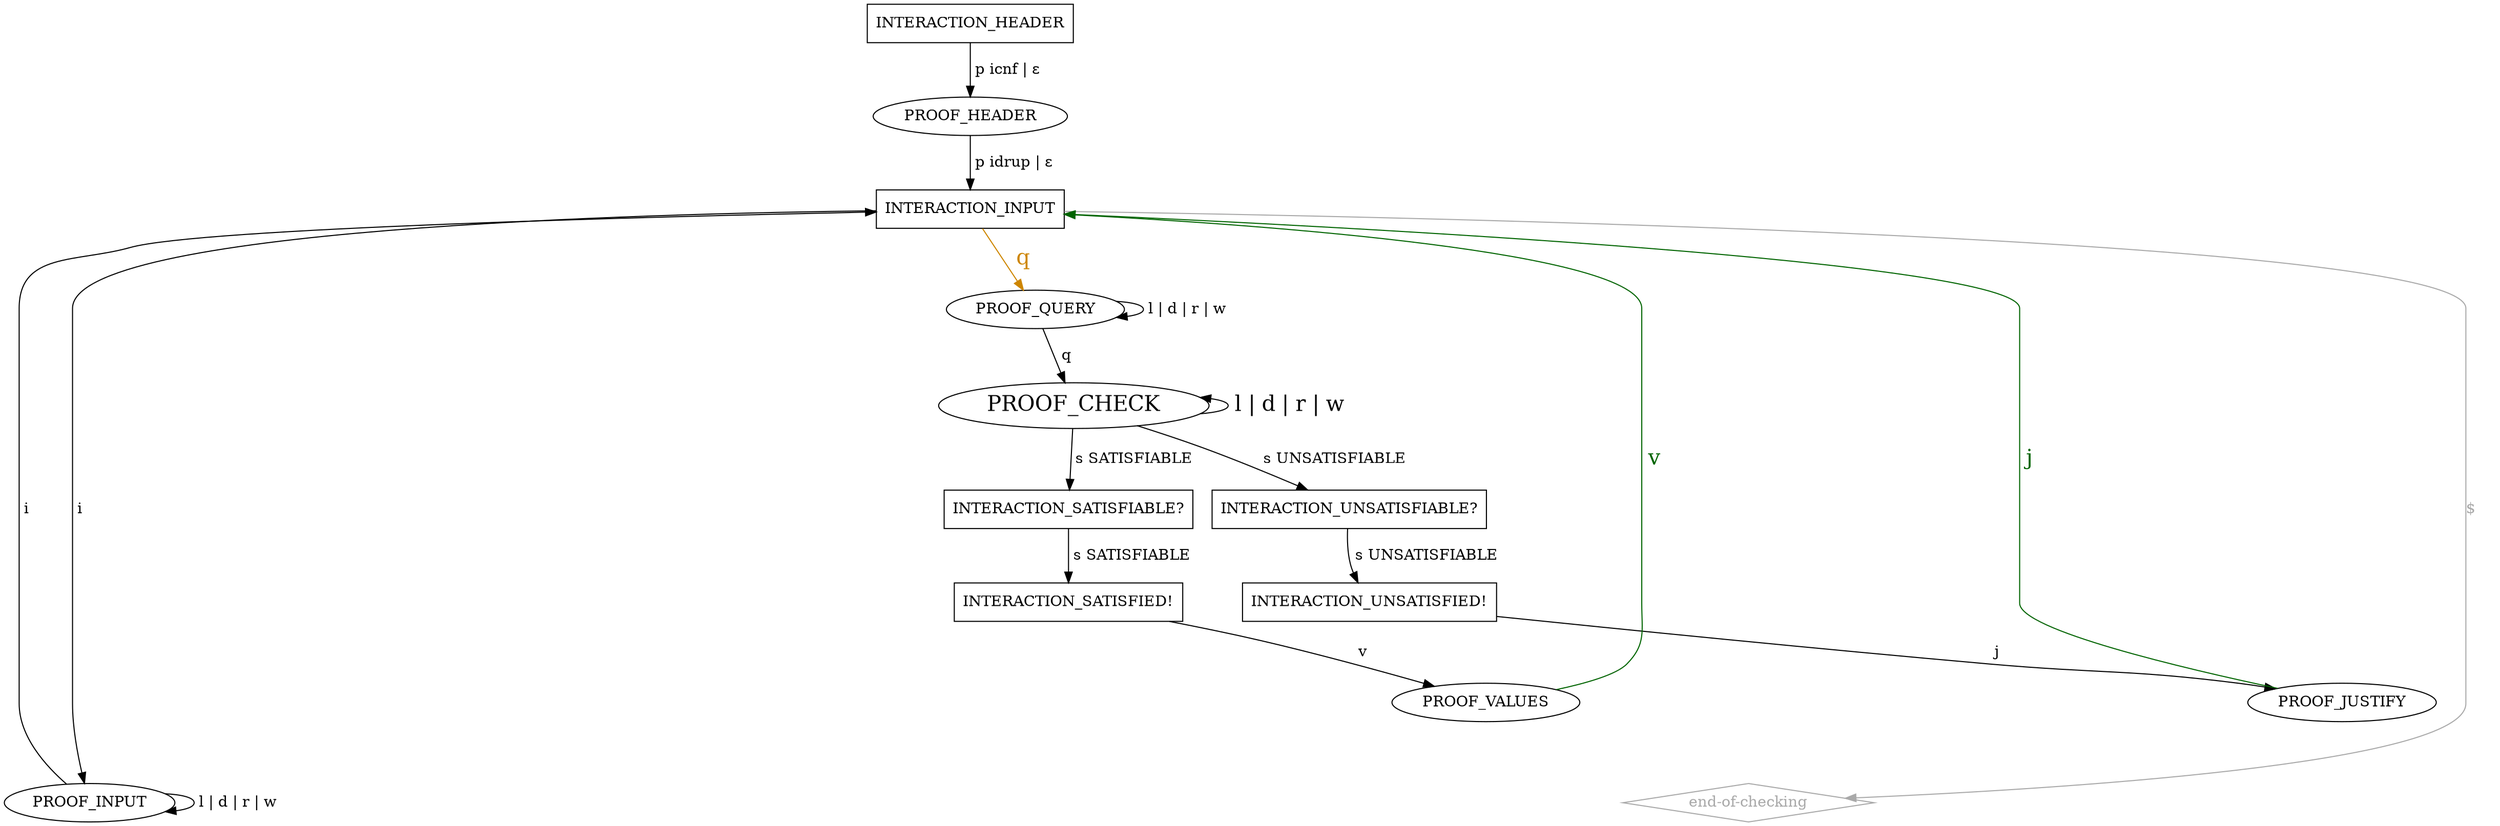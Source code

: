 digraph "idrup-check" {

  INTERACTION_HEADER [shape=box];
  INTERACTION_HEADER -> PROOF_HEADER [label=" p icnf | ε "];
  PROOF_HEADER -> INTERACTION_INPUT [label=" p idrup | ε "];

  "end-of-checking" [shape=diamond,color=darkgray,fontcolor=darkgray];
  "end-of-checking" -> INTERACTION_INPUT [label="$    ",dir=back,color=darkgray,fontcolor=darkgray];

  INTERACTION_INPUT [shape=box];
  INTERACTION_INPUT -> PROOF_INPUT [label=" i "];
  INTERACTION_INPUT -> PROOF_QUERY [label=" q ",color=orange3,fontsize=20,fontcolor=orange3];

  PROOF_INPUT -> INTERACTION_INPUT [label=" i "];
  PROOF_INPUT -> PROOF_INPUT [label=" l | d | r | w "];

  PROOF_QUERY -> PROOF_CHECK [label=" q "];
  PROOF_QUERY -> PROOF_QUERY [label=" l | d | r | w "];

  PROOF_CHECK [fontsize=20];
  PROOF_CHECK -> PROOF_CHECK [label=" l | d | r | w ",dir=back,fontsize=20];
  PROOF_CHECK -> INTERACTION_SATISFIABLE [label=" s SATISFIABLE "];
  PROOF_CHECK -> INTERACTION_UNSATISFIABLE [label=" s UNSATISFIABLE "];

  INTERACTION_UNSATISFIABLE [shape="box",label="INTERACTION_UNSATISFIABLE?"];
  INTERACTION_UNSATISFIABLE -> INTERACTION_UNSATISFIED [label=" s UNSATISFIABLE "];

  INTERACTION_SATISFIABLE [shape="box",label="INTERACTION_SATISFIABLE?"];
  INTERACTION_SATISFIABLE -> INTERACTION_SATISFIED [label=" s SATISFIABLE "];

  INTERACTION_SATISFIED [shape=box,label="INTERACTION_SATISFIED!"];
  INTERACTION_SATISFIED -> PROOF_VALUES [label=" v "];
  INTERACTION_SATISFIED -> PROOF_INPUT_OR_VALUES [label=" i ",color=invis,fontcolor=invis];
  INTERACTION_SATISFIED -> PROOF_QUERY_OR_VALUES [label=" q ", color=invis,fontsize=20,fontcolor=invis];
  INTERACTION_SATISFIED -> PROOF_VALUES_AND_END [label=" $ ",color=invis,fontcolor=invis];

  INTERACTION_UNSATISFIED [shape=box,label="INTERACTION_UNSATISFIED!"];
  INTERACTION_UNSATISFIED -> PROOF_JUSTIFY [label=" j "];
  INTERACTION_UNSATISFIED -> PROOF_INPUT_OR_JUSTIFY [label=" i ",color=invis,fontcolor=invis];
  INTERACTION_UNSATISFIED -> PROOF_QUERY_OR_JUSTIFY [label=" q ",color=invis,fontsize=20,fontcolor=invis];
  INTERACTION_UNSATISFIED -> PROOF_JUSTIFY_AND_END [label=" $ ",color=invis,fontcolor=invis];

  PROOF_VALUES_AND_END [color=invis,fontcolor=invis]
  PROOF_VALUES_AND_END -> "end-of-checking" [label=" v ",color=invis,fontsize=20,fontcolor=invis];
  PROOF_JUSTIFY_AND_END [color=invis,fontcolor=invis]
  PROOF_JUSTIFY_AND_END -> "end-of-checking" [label=" j ",color=invis,fontsize=20,fontcolor=invis];

  PROOF_VALUES -> INTERACTION_INPUT [label=" v ",color=darkgreen,fontsize=20,fontcolor=darkgreen];
  PROOF_JUSTIFY -> INTERACTION_INPUT [label=" j ",color=darkgreen,fontsize=20,fontcolor=darkgreen];

  PROOF_INPUT_OR_VALUES [color=invis,fontcolor=invis];
  PROOF_INPUT_OR_VALUES -> INTERACTION_INPUT [label=" i ",color=invis,fontcolor=invis];
  PROOF_INPUT_OR_VALUES -> PROOF_INPUT [label=" v ", color=invis,fontcolor=invis,fontsize=20];

  PROOF_QUERY_OR_VALUES [color=invis,fontcolor=invis];
  PROOF_QUERY_OR_VALUES -> PROOF_QUERY [label=" v ",color=invis,fontcolor=invis,fontsize=20];
  PROOF_QUERY_OR_VALUES -> PROOF_CHECK [label=" q ",color=invis,fontcolor=invis];

  PROOF_QUERY_OR_JUSTIFY [color=invis,fontcolor=invis];
  PROOF_QUERY_OR_JUSTIFY -> PROOF_QUERY [label=" j ",color=invis,fontcolor=invis,fontsize=20];
  PROOF_QUERY_OR_JUSTIFY -> PROOF_CHECK [label=" q ",color=invis,fontcolor=invis];

  PROOF_INPUT_OR_JUSTIFY [color=invis,fontcolor=invis];
  PROOF_INPUT_OR_JUSTIFY -> PROOF_INPUT [label=" j ",color=invis,fontcolor=invis,fontsize=20];
  PROOF_INPUT_OR_JUSTIFY -> INTERACTION_INPUT [label=" i ",color=invis,fontcolor=invis];
}
